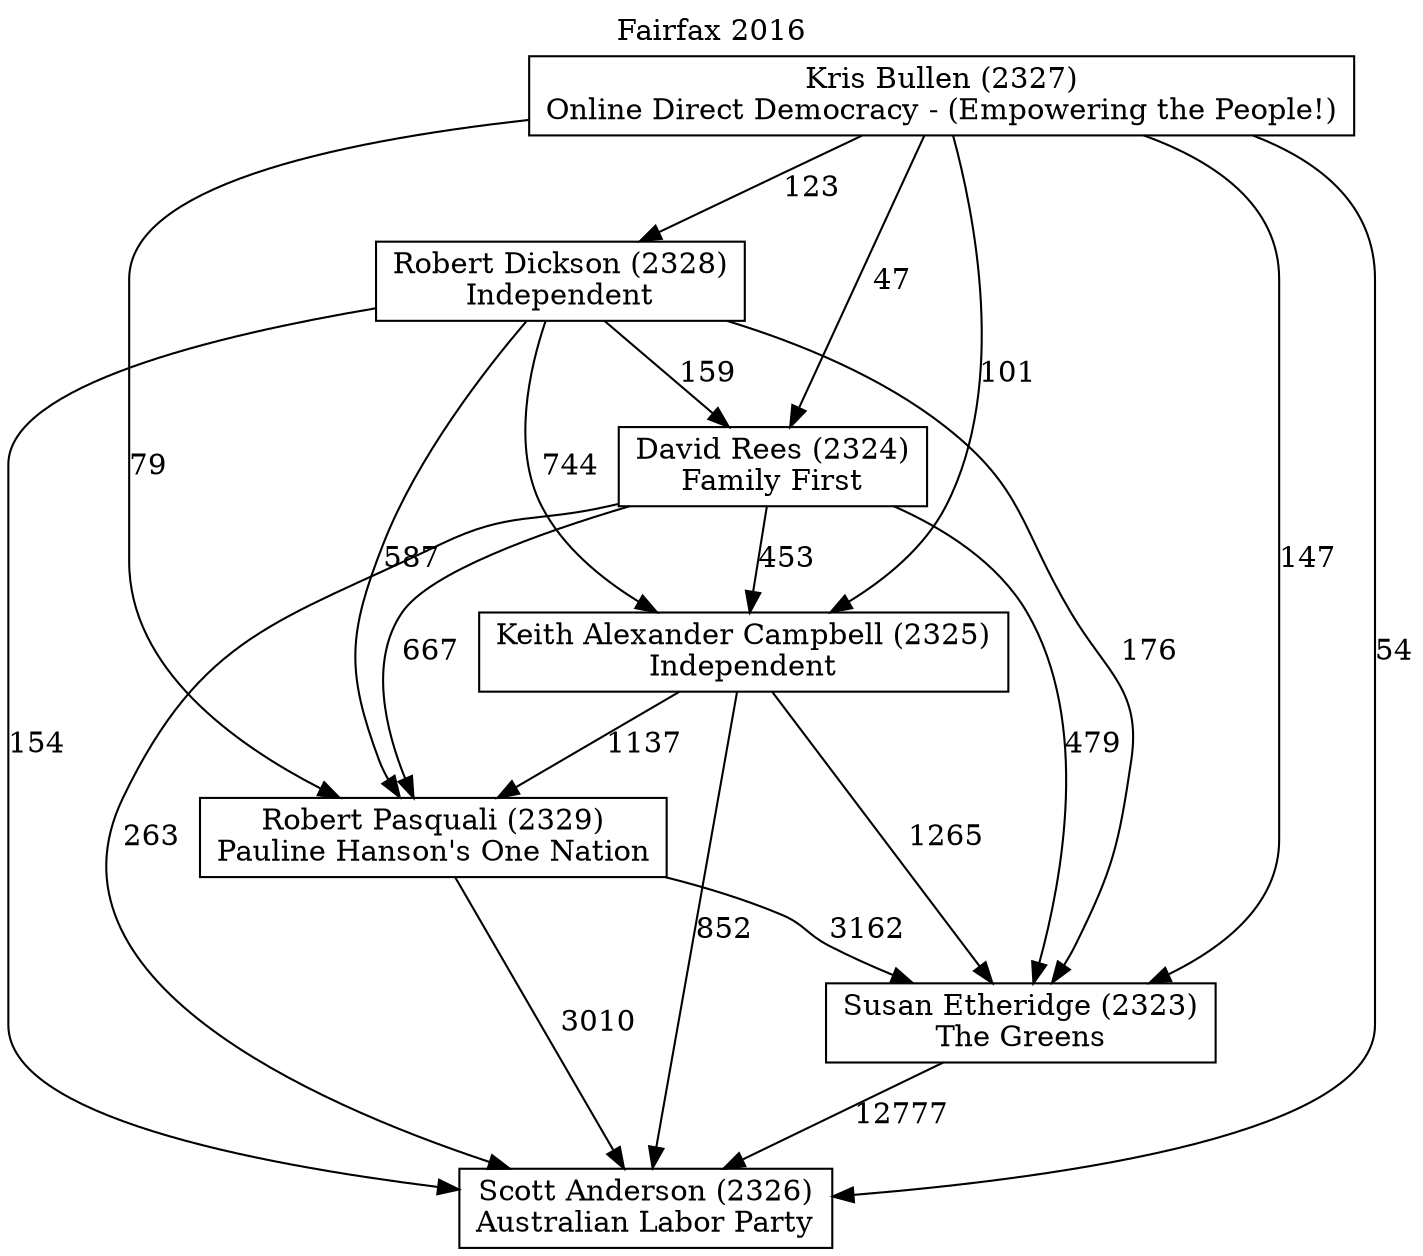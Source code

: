 // House preference flow
digraph "Scott Anderson (2326)_Fairfax_2016" {
	graph [label="Fairfax 2016" labelloc=t mclimit=10]
	node [shape=box]
	"David Rees (2324)" [label="David Rees (2324)
Family First"]
	"Keith Alexander Campbell (2325)" [label="Keith Alexander Campbell (2325)
Independent"]
	"Kris Bullen (2327)" [label="Kris Bullen (2327)
Online Direct Democracy - (Empowering the People!)"]
	"Robert Dickson (2328)" [label="Robert Dickson (2328)
Independent"]
	"Robert Pasquali (2329)" [label="Robert Pasquali (2329)
Pauline Hanson's One Nation"]
	"Scott Anderson (2326)" [label="Scott Anderson (2326)
Australian Labor Party"]
	"Susan Etheridge (2323)" [label="Susan Etheridge (2323)
The Greens"]
	"David Rees (2324)" -> "Keith Alexander Campbell (2325)" [label=453]
	"David Rees (2324)" -> "Robert Pasquali (2329)" [label=667]
	"David Rees (2324)" -> "Scott Anderson (2326)" [label=263]
	"David Rees (2324)" -> "Susan Etheridge (2323)" [label=479]
	"Keith Alexander Campbell (2325)" -> "Robert Pasquali (2329)" [label=1137]
	"Keith Alexander Campbell (2325)" -> "Scott Anderson (2326)" [label=852]
	"Keith Alexander Campbell (2325)" -> "Susan Etheridge (2323)" [label=1265]
	"Kris Bullen (2327)" -> "David Rees (2324)" [label=47]
	"Kris Bullen (2327)" -> "Keith Alexander Campbell (2325)" [label=101]
	"Kris Bullen (2327)" -> "Robert Dickson (2328)" [label=123]
	"Kris Bullen (2327)" -> "Robert Pasquali (2329)" [label=79]
	"Kris Bullen (2327)" -> "Scott Anderson (2326)" [label=54]
	"Kris Bullen (2327)" -> "Susan Etheridge (2323)" [label=147]
	"Robert Dickson (2328)" -> "David Rees (2324)" [label=159]
	"Robert Dickson (2328)" -> "Keith Alexander Campbell (2325)" [label=744]
	"Robert Dickson (2328)" -> "Robert Pasquali (2329)" [label=587]
	"Robert Dickson (2328)" -> "Scott Anderson (2326)" [label=154]
	"Robert Dickson (2328)" -> "Susan Etheridge (2323)" [label=176]
	"Robert Pasquali (2329)" -> "Scott Anderson (2326)" [label=3010]
	"Robert Pasquali (2329)" -> "Susan Etheridge (2323)" [label=3162]
	"Susan Etheridge (2323)" -> "Scott Anderson (2326)" [label=12777]
}
